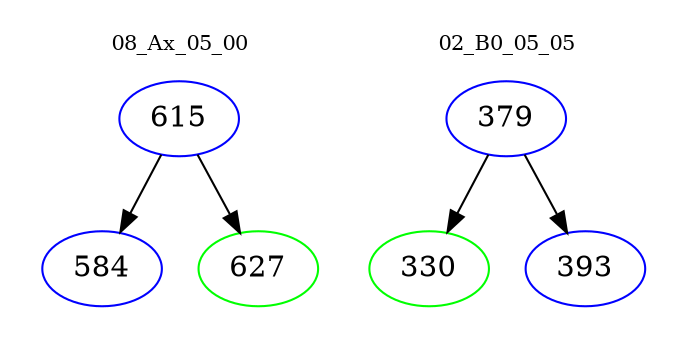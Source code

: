 digraph{
subgraph cluster_0 {
color = white
label = "08_Ax_05_00";
fontsize=10;
T0_615 [label="615", color="blue"]
T0_615 -> T0_584 [color="black"]
T0_584 [label="584", color="blue"]
T0_615 -> T0_627 [color="black"]
T0_627 [label="627", color="green"]
}
subgraph cluster_1 {
color = white
label = "02_B0_05_05";
fontsize=10;
T1_379 [label="379", color="blue"]
T1_379 -> T1_330 [color="black"]
T1_330 [label="330", color="green"]
T1_379 -> T1_393 [color="black"]
T1_393 [label="393", color="blue"]
}
}
